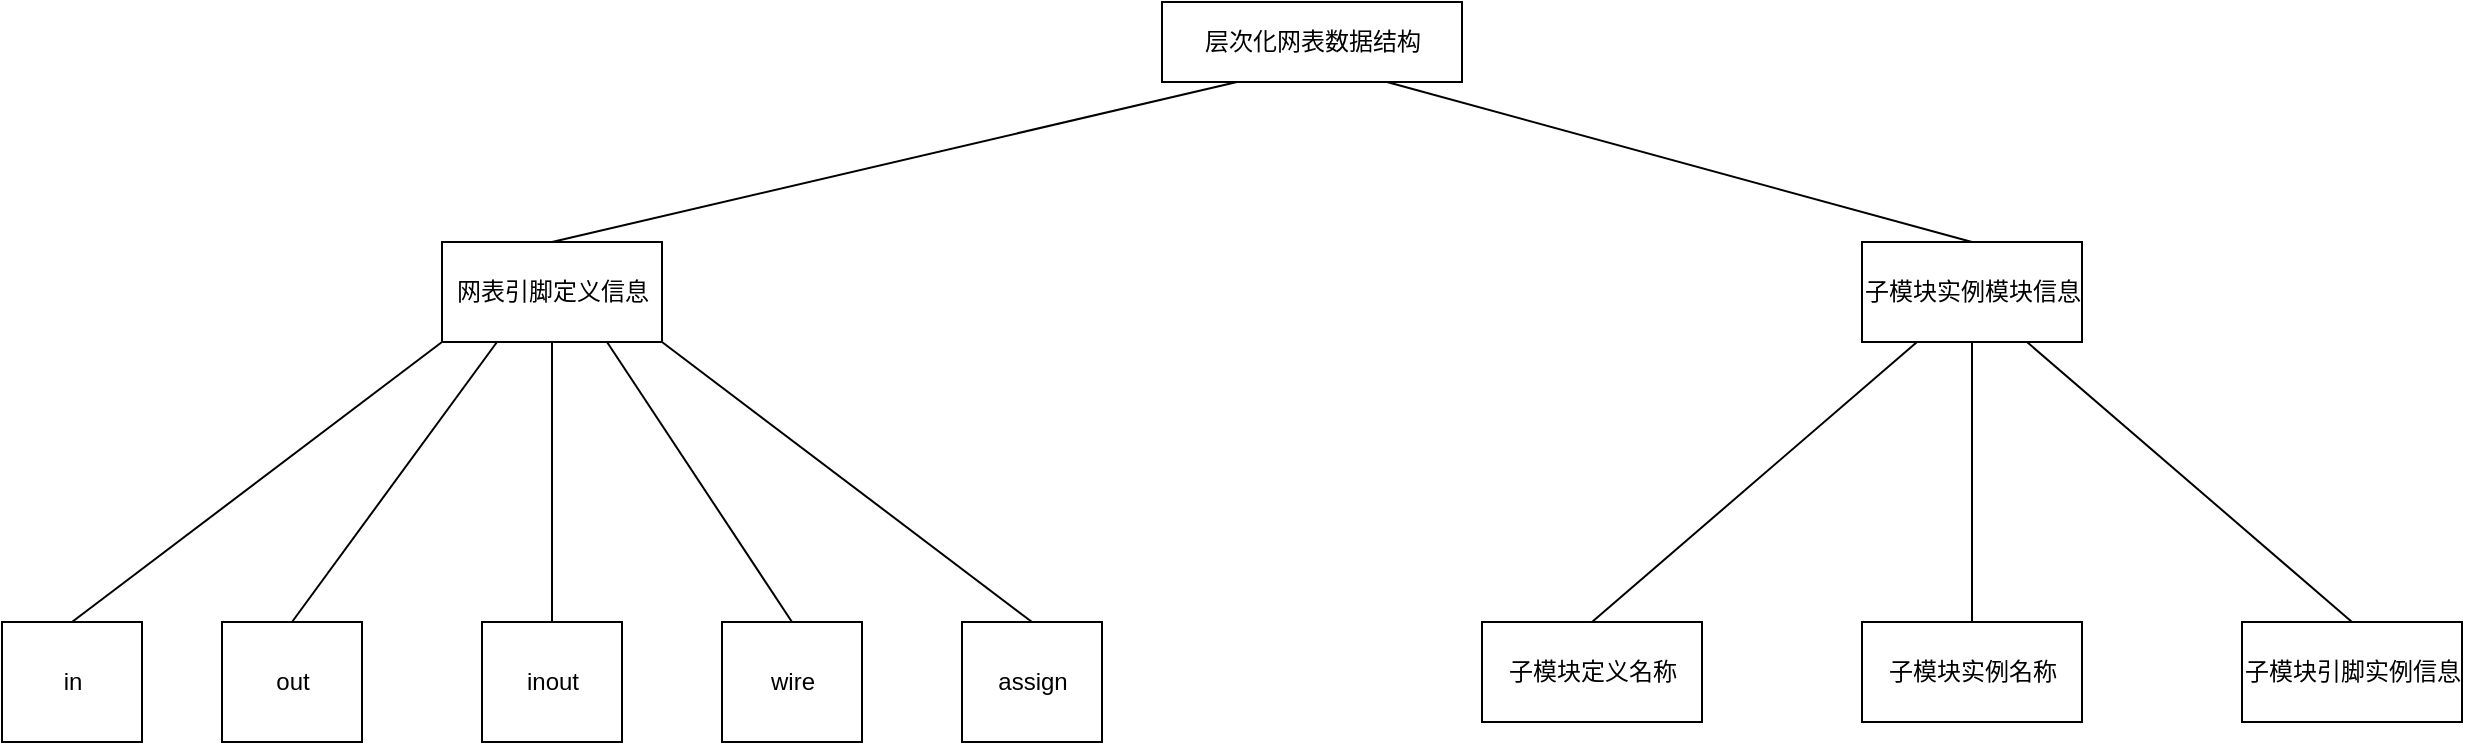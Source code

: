 <mxfile>
    <diagram id="57mzfE0f4WBjgJhVs0qX" name="层次化网表数据结构的设计方案">
        <mxGraphModel dx="1626" dy="549" grid="1" gridSize="10" guides="1" tooltips="1" connect="1" arrows="1" fold="1" page="1" pageScale="1" pageWidth="850" pageHeight="1100" math="0" shadow="0">
            <root>
                <mxCell id="0"/>
                <mxCell id="1" parent="0"/>
                <mxCell id="2" value="层次化网表数据结构" style="html=1;" vertex="1" parent="1">
                    <mxGeometry x="340" y="170" width="150" height="40" as="geometry"/>
                </mxCell>
                <mxCell id="5" style="edgeStyle=none;html=1;exitX=0.5;exitY=0;exitDx=0;exitDy=0;entryX=0.25;entryY=1;entryDx=0;entryDy=0;endArrow=none;endFill=0;" edge="1" parent="1" source="3" target="2">
                    <mxGeometry relative="1" as="geometry"/>
                </mxCell>
                <mxCell id="12" style="edgeStyle=none;html=1;exitX=0.5;exitY=1;exitDx=0;exitDy=0;entryX=0.5;entryY=0;entryDx=0;entryDy=0;endArrow=none;endFill=0;" edge="1" parent="1" source="3" target="9">
                    <mxGeometry relative="1" as="geometry"/>
                </mxCell>
                <mxCell id="13" style="edgeStyle=none;html=1;exitX=0.25;exitY=1;exitDx=0;exitDy=0;entryX=0.5;entryY=0;entryDx=0;entryDy=0;endArrow=none;endFill=0;" edge="1" parent="1" source="3" target="8">
                    <mxGeometry relative="1" as="geometry"/>
                </mxCell>
                <mxCell id="14" style="edgeStyle=none;html=1;exitX=0;exitY=1;exitDx=0;exitDy=0;entryX=0.5;entryY=0;entryDx=0;entryDy=0;endArrow=none;endFill=0;" edge="1" parent="1" source="3" target="7">
                    <mxGeometry relative="1" as="geometry"/>
                </mxCell>
                <mxCell id="15" style="edgeStyle=none;html=1;exitX=0.75;exitY=1;exitDx=0;exitDy=0;entryX=0.5;entryY=0;entryDx=0;entryDy=0;endArrow=none;endFill=0;" edge="1" parent="1" source="3" target="10">
                    <mxGeometry relative="1" as="geometry"/>
                </mxCell>
                <mxCell id="16" style="edgeStyle=none;html=1;exitX=1;exitY=1;exitDx=0;exitDy=0;entryX=0.5;entryY=0;entryDx=0;entryDy=0;endArrow=none;endFill=0;" edge="1" parent="1" source="3" target="11">
                    <mxGeometry relative="1" as="geometry"/>
                </mxCell>
                <mxCell id="3" value="网表引脚定义信息" style="html=1;" vertex="1" parent="1">
                    <mxGeometry x="-20" y="290" width="110" height="50" as="geometry"/>
                </mxCell>
                <mxCell id="6" style="edgeStyle=none;html=1;exitX=0.5;exitY=0;exitDx=0;exitDy=0;entryX=0.75;entryY=1;entryDx=0;entryDy=0;endArrow=none;endFill=0;" edge="1" parent="1" source="4" target="2">
                    <mxGeometry relative="1" as="geometry"/>
                </mxCell>
                <mxCell id="20" style="edgeStyle=none;html=1;exitX=0.5;exitY=1;exitDx=0;exitDy=0;entryX=0.5;entryY=0;entryDx=0;entryDy=0;endArrow=none;endFill=0;" edge="1" parent="1" source="4" target="18">
                    <mxGeometry relative="1" as="geometry"/>
                </mxCell>
                <mxCell id="21" style="edgeStyle=none;html=1;exitX=0.25;exitY=1;exitDx=0;exitDy=0;entryX=0.5;entryY=0;entryDx=0;entryDy=0;endArrow=none;endFill=0;" edge="1" parent="1" source="4" target="17">
                    <mxGeometry relative="1" as="geometry"/>
                </mxCell>
                <mxCell id="22" style="edgeStyle=none;html=1;exitX=0.75;exitY=1;exitDx=0;exitDy=0;entryX=0.5;entryY=0;entryDx=0;entryDy=0;endArrow=none;endFill=0;" edge="1" parent="1" source="4" target="19">
                    <mxGeometry relative="1" as="geometry"/>
                </mxCell>
                <mxCell id="4" value="子模块实例模块信息" style="html=1;" vertex="1" parent="1">
                    <mxGeometry x="690" y="290" width="110" height="50" as="geometry"/>
                </mxCell>
                <mxCell id="7" value="in" style="html=1;" vertex="1" parent="1">
                    <mxGeometry x="-240" y="480" width="70" height="60" as="geometry"/>
                </mxCell>
                <mxCell id="8" value="out" style="html=1;" vertex="1" parent="1">
                    <mxGeometry x="-130" y="480" width="70" height="60" as="geometry"/>
                </mxCell>
                <mxCell id="9" value="inout" style="html=1;" vertex="1" parent="1">
                    <mxGeometry y="480" width="70" height="60" as="geometry"/>
                </mxCell>
                <mxCell id="10" value="wire" style="html=1;" vertex="1" parent="1">
                    <mxGeometry x="120" y="480" width="70" height="60" as="geometry"/>
                </mxCell>
                <mxCell id="11" value="assign" style="html=1;" vertex="1" parent="1">
                    <mxGeometry x="240" y="480" width="70" height="60" as="geometry"/>
                </mxCell>
                <mxCell id="17" value="子模块定义名称" style="html=1;" vertex="1" parent="1">
                    <mxGeometry x="500" y="480" width="110" height="50" as="geometry"/>
                </mxCell>
                <mxCell id="18" value="子模块实例名称" style="html=1;" vertex="1" parent="1">
                    <mxGeometry x="690" y="480" width="110" height="50" as="geometry"/>
                </mxCell>
                <mxCell id="19" value="子模块引脚实例信息" style="html=1;" vertex="1" parent="1">
                    <mxGeometry x="880" y="480" width="110" height="50" as="geometry"/>
                </mxCell>
            </root>
        </mxGraphModel>
    </diagram>
</mxfile>